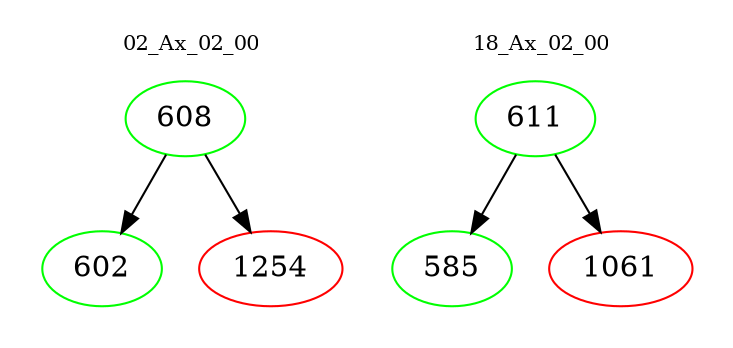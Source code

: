 digraph{
subgraph cluster_0 {
color = white
label = "02_Ax_02_00";
fontsize=10;
T0_608 [label="608", color="green"]
T0_608 -> T0_602 [color="black"]
T0_602 [label="602", color="green"]
T0_608 -> T0_1254 [color="black"]
T0_1254 [label="1254", color="red"]
}
subgraph cluster_1 {
color = white
label = "18_Ax_02_00";
fontsize=10;
T1_611 [label="611", color="green"]
T1_611 -> T1_585 [color="black"]
T1_585 [label="585", color="green"]
T1_611 -> T1_1061 [color="black"]
T1_1061 [label="1061", color="red"]
}
}
